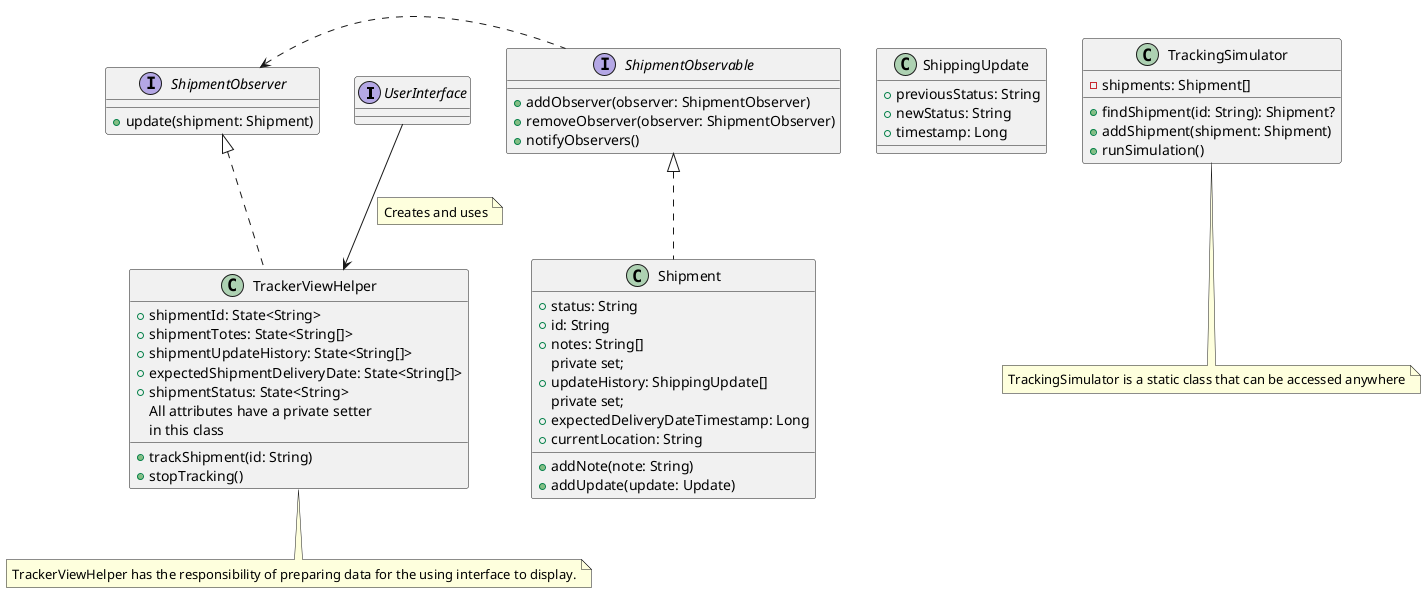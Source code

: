 @startuml "Shipment Tracker"

interface UserInterface

class TrackerViewHelper {
    + shipmentId: State<String>
    + shipmentTotes: State<String[]>
    + shipmentUpdateHistory: State<String[]>
    + expectedShipmentDeliveryDate: State<String[]>
    + shipmentStatus: State<String>
    All attributes have a private setter
    in this class

    + trackShipment(id: String)
    + stopTracking()
}

interface ShipmentObserver {
    + update(shipment: Shipment)
}

interface ShipmentObservable {
    + addObserver(observer: ShipmentObserver)
    + removeObserver(observer: ShipmentObserver)
    + notifyObservers()
}
    
note "TrackerViewHelper has the responsibility of preparing data for the using interface to display." as viewHelperNote

class ShippingUpdate {
    + previousStatus: String
    + newStatus: String
    + timestamp: Long
}

class Shipment {
    +status: String
    +id: String
    +notes: String[]
    private set;
    +updateHistory: ShippingUpdate[]
    private set;
    +expectedDeliveryDateTimestamp: Long
    +currentLocation: String
    +addNote(note: String)
    +addUpdate(update: Update)
}

class TrackingSimulator {
    - shipments: Shipment[]
    + findShipment(id: String): Shipment?
    + addShipment(shipment: Shipment)
    + runSimulation()
}

note "TrackingSimulator is a static class that can be accessed anywhere" as tsimnote

TrackerViewHelper .u.|> ShipmentObserver
ShipmentObservable .l.> ShipmentObserver
Shipment .u.|> ShipmentObservable
UserInterface --> TrackerViewHelper
note on link: Creates and uses
TrackerViewHelper -- viewHelperNote
TrackingSimulator -- tsimnote

@enduml